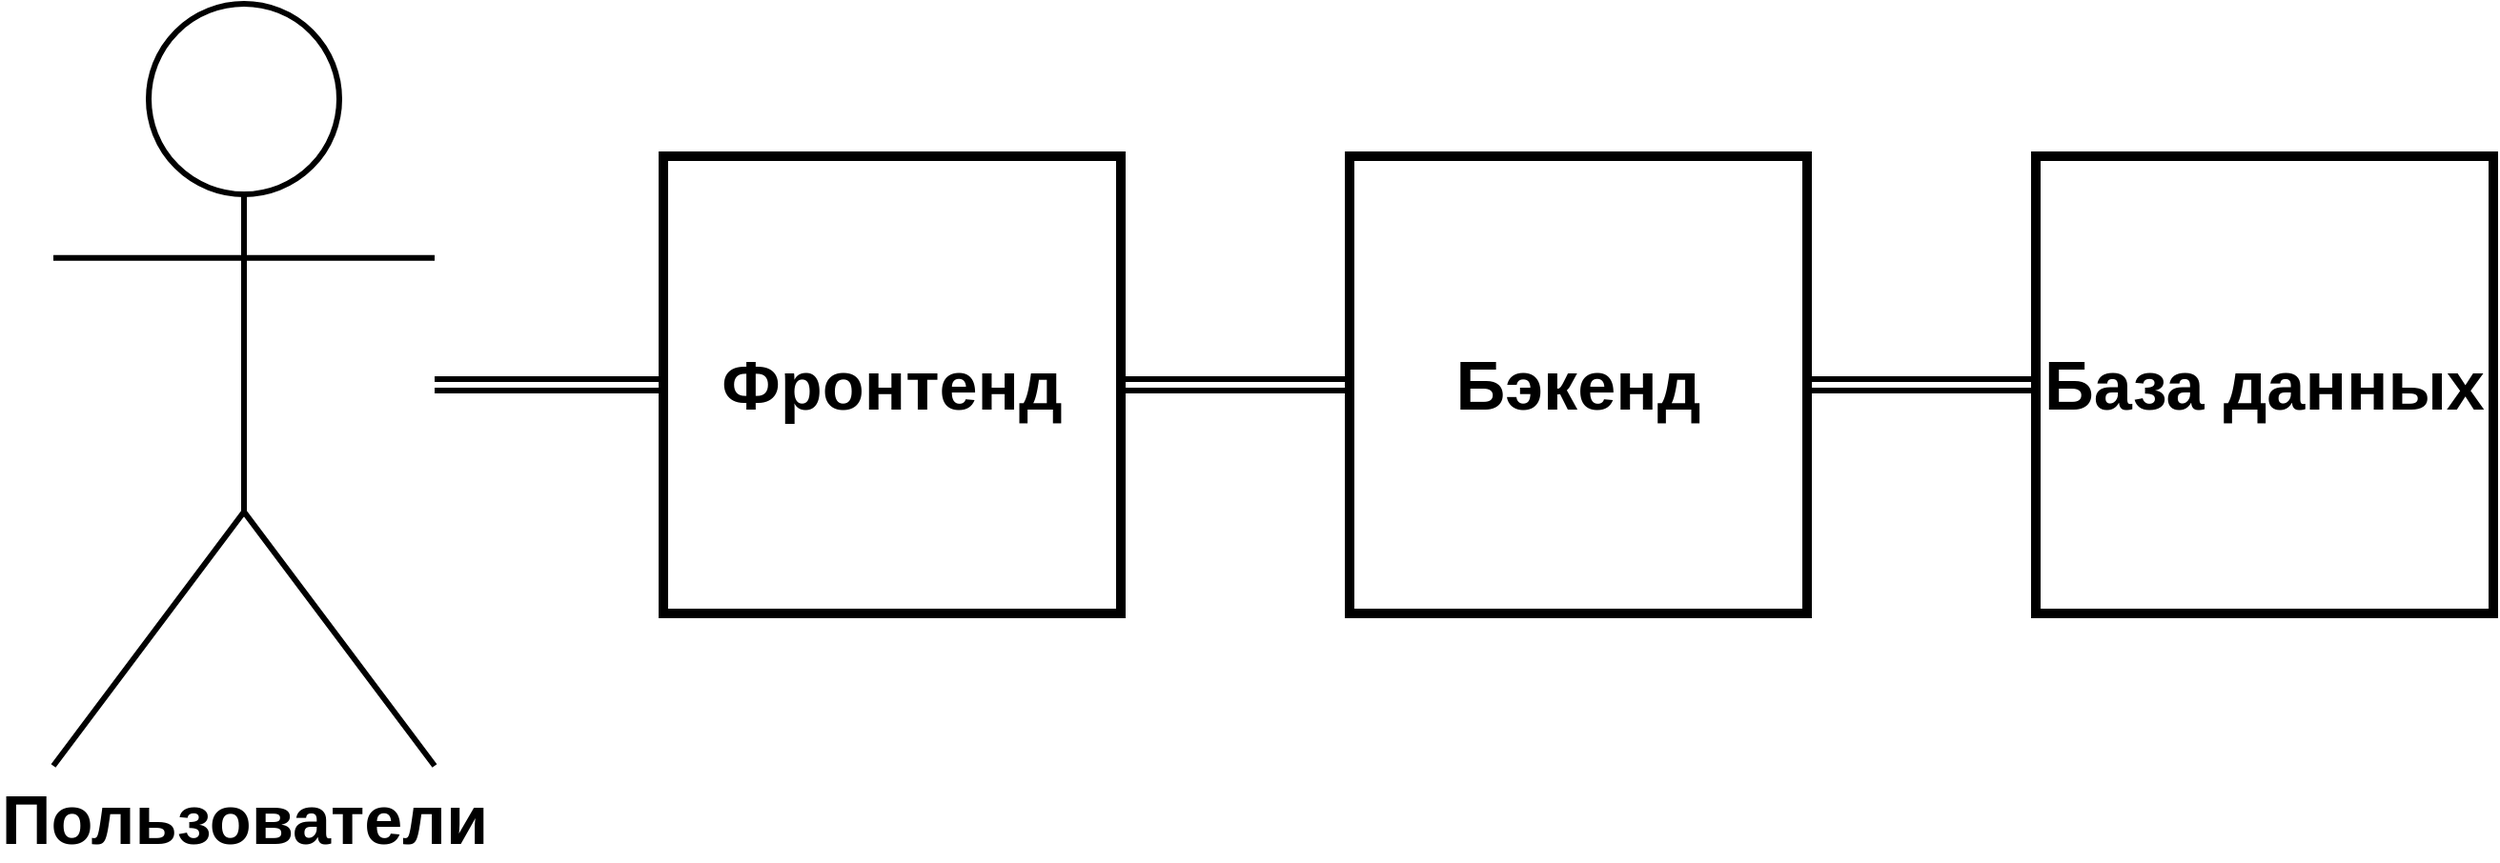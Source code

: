 <mxfile version="14.6.6" type="device"><diagram id="Ssq5scJcGLuLn4SCceCz" name="Page-1"><mxGraphModel dx="1422" dy="777" grid="1" gridSize="10" guides="1" tooltips="1" connect="1" arrows="1" fold="1" page="1" pageScale="1" pageWidth="850" pageHeight="1100" math="0" shadow="0"><root><mxCell id="0"/><mxCell id="1" parent="0"/><mxCell id="thJrfYJmO_fsQfxgoCvd-14" style="edgeStyle=orthogonalEdgeStyle;rounded=0;orthogonalLoop=1;jettySize=auto;html=1;entryX=0.5;entryY=0;entryDx=0;entryDy=0;strokeWidth=3;shape=link;" parent="1" edge="1"><mxGeometry relative="1" as="geometry"><mxPoint x="1072.2" y="840" as="sourcePoint"/></mxGeometry></mxCell><mxCell id="thJrfYJmO_fsQfxgoCvd-15" style="edgeStyle=orthogonalEdgeStyle;rounded=0;orthogonalLoop=1;jettySize=auto;html=1;strokeWidth=3;shape=link;" parent="1" edge="1"><mxGeometry relative="1" as="geometry"><mxPoint x="1072.2" y="840" as="sourcePoint"/></mxGeometry></mxCell><mxCell id="thJrfYJmO_fsQfxgoCvd-16" style="edgeStyle=orthogonalEdgeStyle;rounded=0;orthogonalLoop=1;jettySize=auto;html=1;strokeWidth=3;shape=link;" parent="1" edge="1"><mxGeometry relative="1" as="geometry"><mxPoint x="1072.2" y="840" as="sourcePoint"/></mxGeometry></mxCell><mxCell id="thJrfYJmO_fsQfxgoCvd-41" style="edgeStyle=orthogonalEdgeStyle;rounded=0;orthogonalLoop=1;jettySize=auto;html=1;strokeWidth=3;shape=link;" parent="1" edge="1"><mxGeometry relative="1" as="geometry"><mxPoint x="710" y="525" as="targetPoint"/></mxGeometry></mxCell><mxCell id="ZHmPMKwmRifD9S5jsCwQ-6" style="edgeStyle=orthogonalEdgeStyle;shape=link;rounded=0;orthogonalLoop=1;jettySize=auto;html=1;entryX=0;entryY=0.5;entryDx=0;entryDy=0;fontSize=24;strokeWidth=3;" parent="1" source="thJrfYJmO_fsQfxgoCvd-42" target="ZHmPMKwmRifD9S5jsCwQ-4" edge="1"><mxGeometry relative="1" as="geometry"/></mxCell><mxCell id="thJrfYJmO_fsQfxgoCvd-42" value="&lt;font style=&quot;font-size: 36px&quot;&gt;Фронтенд&lt;/font&gt;" style="rounded=0;whiteSpace=wrap;html=1;fontFamily=Helvetica;fontSize=12;fontColor=#000000;align=center;strokeColor=#000000;fillColor=#ffffff;fontStyle=1;strokeWidth=5;" parent="1" vertex="1"><mxGeometry x="360" y="400" width="240" height="240" as="geometry"/></mxCell><mxCell id="thJrfYJmO_fsQfxgoCvd-45" style="edgeStyle=orthogonalEdgeStyle;rounded=0;orthogonalLoop=1;jettySize=auto;html=1;strokeWidth=3;shape=link;" parent="1" source="thJrfYJmO_fsQfxgoCvd-44" target="thJrfYJmO_fsQfxgoCvd-42" edge="1"><mxGeometry relative="1" as="geometry"/></mxCell><mxCell id="thJrfYJmO_fsQfxgoCvd-44" value="&lt;font style=&quot;font-size: 36px&quot;&gt;Пользователи&lt;/font&gt;" style="shape=umlActor;verticalLabelPosition=bottom;verticalAlign=top;html=1;outlineConnect=0;strokeWidth=3;fontStyle=1" parent="1" vertex="1"><mxGeometry x="40" y="320" width="200" height="400" as="geometry"/></mxCell><mxCell id="ZHmPMKwmRifD9S5jsCwQ-7" style="edgeStyle=orthogonalEdgeStyle;shape=link;rounded=0;orthogonalLoop=1;jettySize=auto;html=1;fontSize=24;strokeWidth=3;" parent="1" source="ZHmPMKwmRifD9S5jsCwQ-4" target="ZHmPMKwmRifD9S5jsCwQ-5" edge="1"><mxGeometry relative="1" as="geometry"/></mxCell><mxCell id="ZHmPMKwmRifD9S5jsCwQ-4" value="&lt;font style=&quot;font-size: 36px&quot;&gt;Бэкенд&lt;/font&gt;" style="rounded=0;whiteSpace=wrap;html=1;fontFamily=Helvetica;fontSize=12;fontColor=#000000;align=center;strokeColor=#000000;fillColor=#ffffff;fontStyle=1;strokeWidth=5;" parent="1" vertex="1"><mxGeometry x="720" y="400" width="240" height="240" as="geometry"/></mxCell><mxCell id="ZHmPMKwmRifD9S5jsCwQ-5" value="&lt;font style=&quot;font-size: 36px&quot;&gt;База данных&lt;br&gt;&lt;/font&gt;" style="rounded=0;whiteSpace=wrap;html=1;fontFamily=Helvetica;fontSize=12;fontColor=#000000;align=center;strokeColor=#000000;fillColor=#ffffff;fontStyle=1;strokeWidth=5;" parent="1" vertex="1"><mxGeometry x="1080" y="400" width="240" height="240" as="geometry"/></mxCell></root></mxGraphModel></diagram></mxfile>